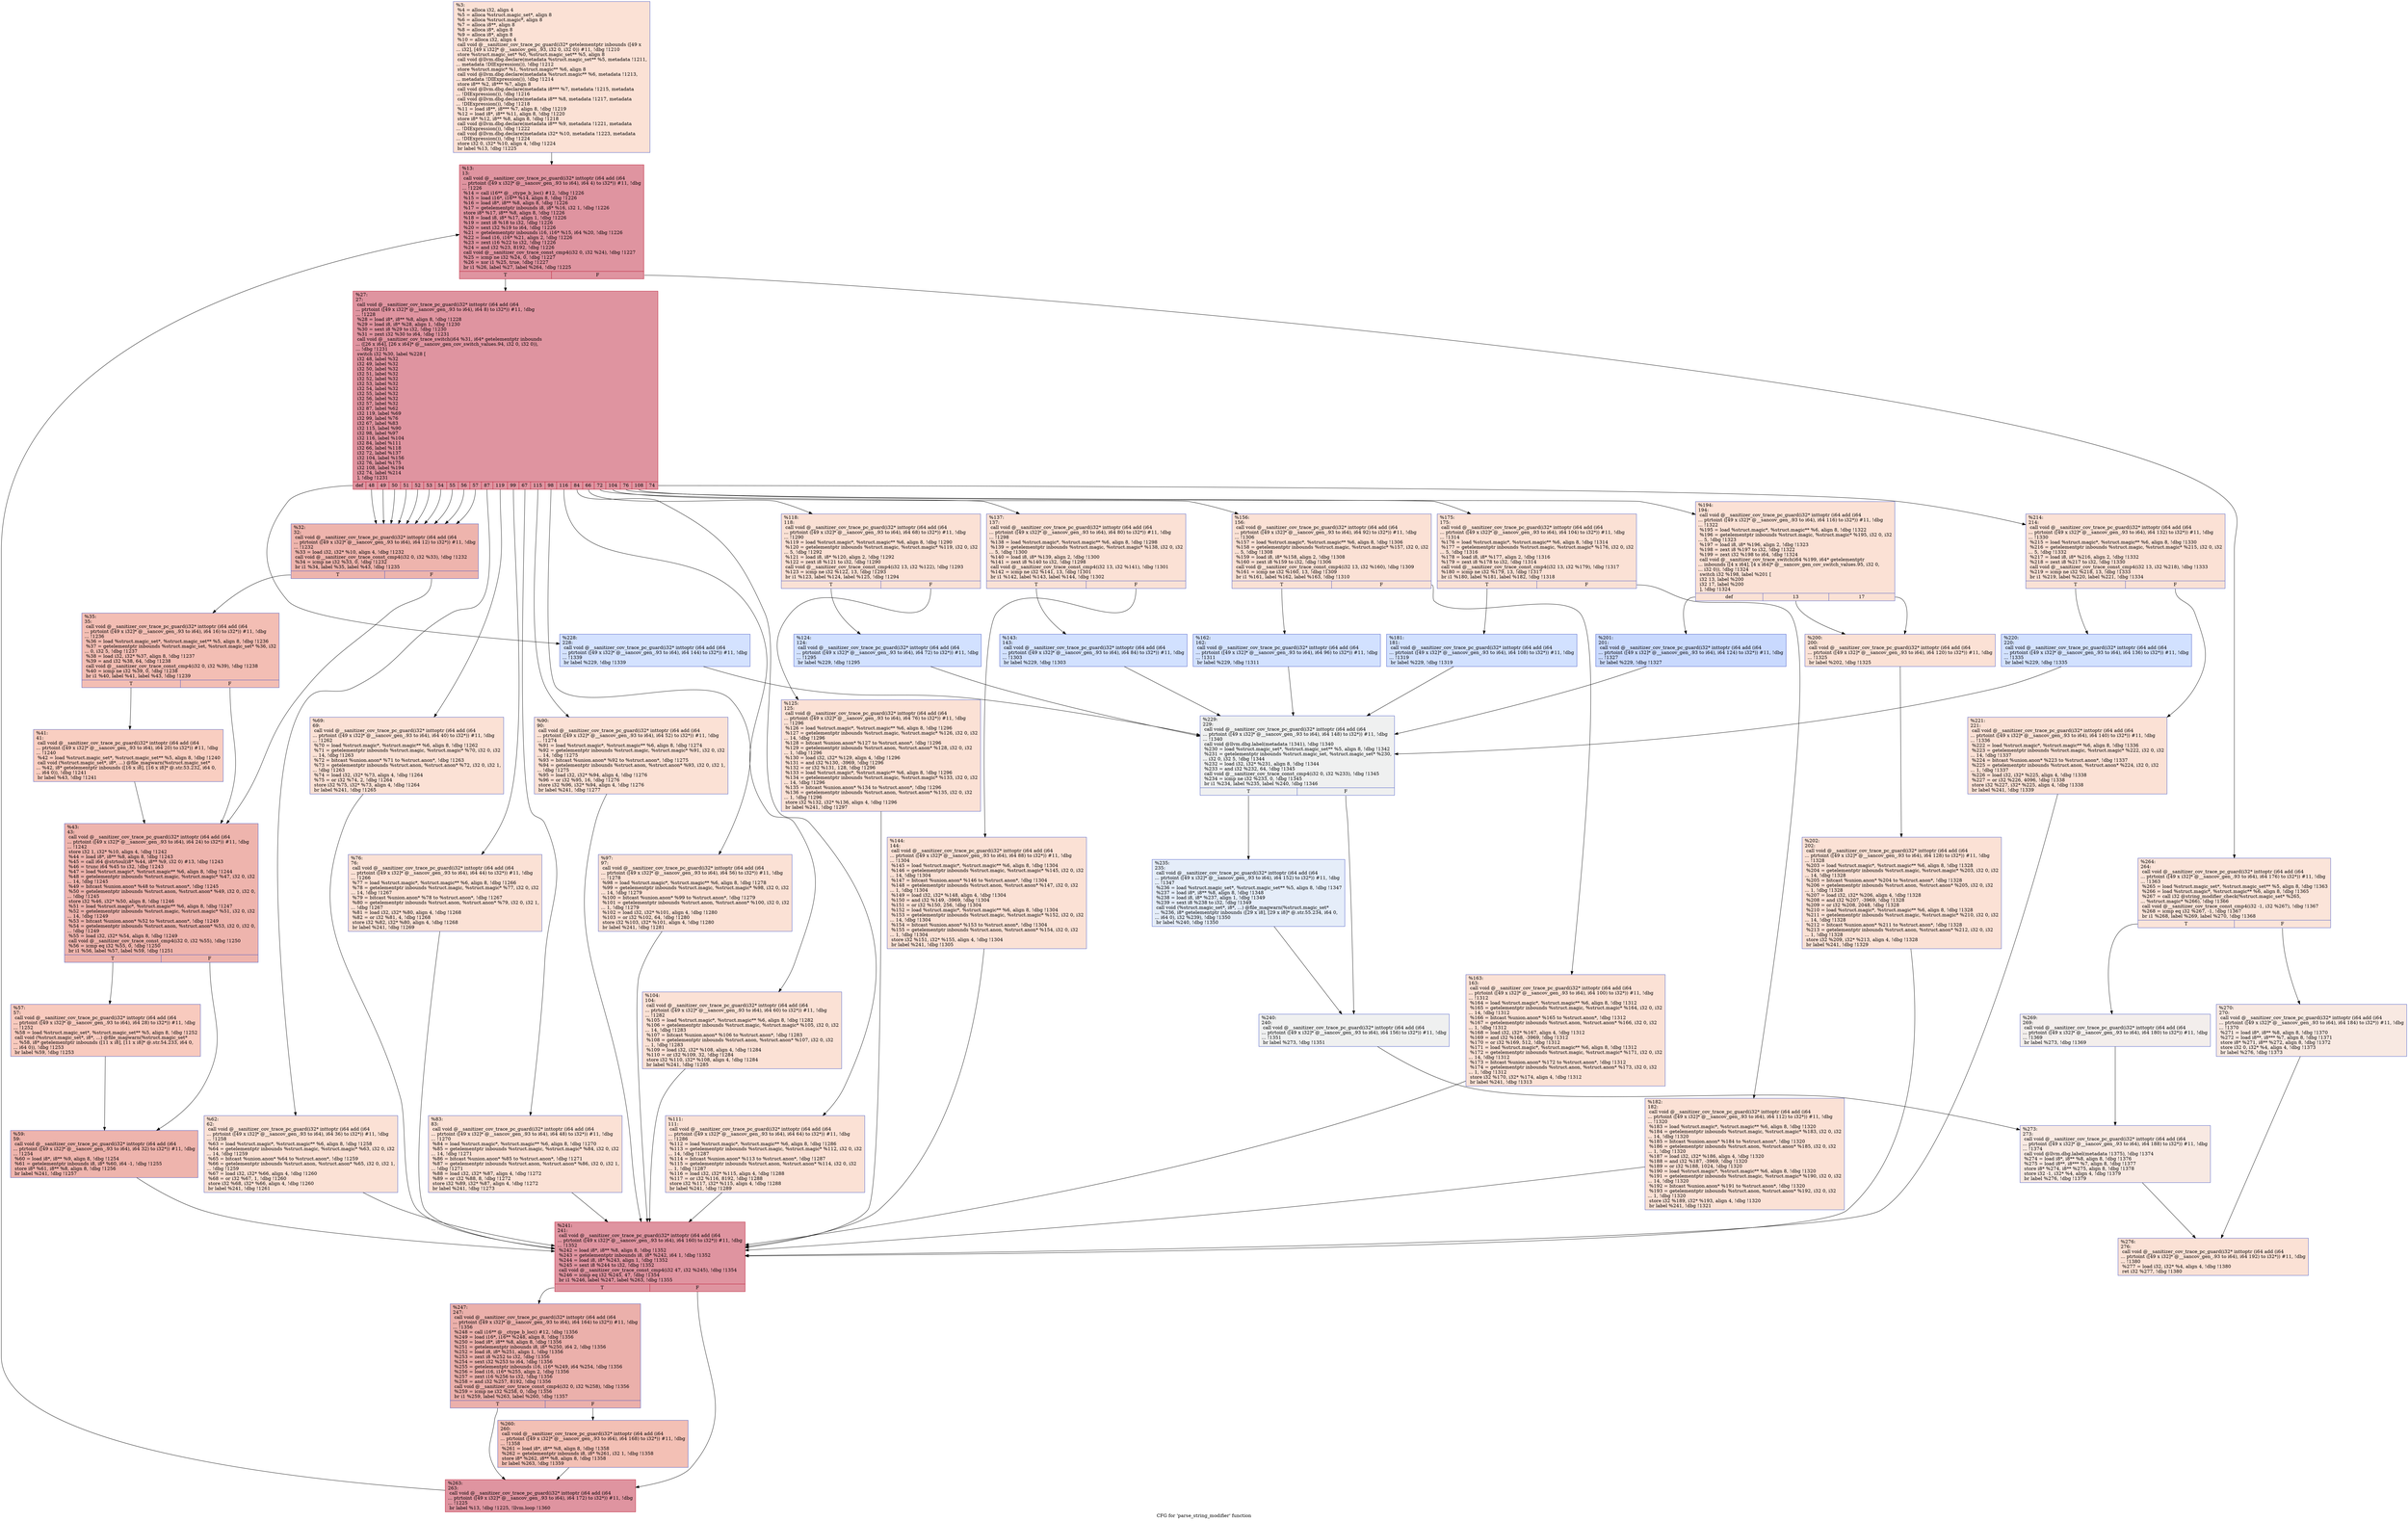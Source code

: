 digraph "CFG for 'parse_string_modifier' function" {
	label="CFG for 'parse_string_modifier' function";

	Node0x559c5c9aae10 [shape=record,color="#3d50c3ff", style=filled, fillcolor="#f7bca170",label="{%3:\l  %4 = alloca i32, align 4\l  %5 = alloca %struct.magic_set*, align 8\l  %6 = alloca %struct.magic*, align 8\l  %7 = alloca i8**, align 8\l  %8 = alloca i8*, align 8\l  %9 = alloca i8*, align 8\l  %10 = alloca i32, align 4\l  call void @__sanitizer_cov_trace_pc_guard(i32* getelementptr inbounds ([49 x\l... i32], [49 x i32]* @__sancov_gen_.93, i32 0, i32 0)) #11, !dbg !1210\l  store %struct.magic_set* %0, %struct.magic_set** %5, align 8\l  call void @llvm.dbg.declare(metadata %struct.magic_set** %5, metadata !1211,\l... metadata !DIExpression()), !dbg !1212\l  store %struct.magic* %1, %struct.magic** %6, align 8\l  call void @llvm.dbg.declare(metadata %struct.magic** %6, metadata !1213,\l... metadata !DIExpression()), !dbg !1214\l  store i8** %2, i8*** %7, align 8\l  call void @llvm.dbg.declare(metadata i8*** %7, metadata !1215, metadata\l... !DIExpression()), !dbg !1216\l  call void @llvm.dbg.declare(metadata i8** %8, metadata !1217, metadata\l... !DIExpression()), !dbg !1218\l  %11 = load i8**, i8*** %7, align 8, !dbg !1219\l  %12 = load i8*, i8** %11, align 8, !dbg !1220\l  store i8* %12, i8** %8, align 8, !dbg !1218\l  call void @llvm.dbg.declare(metadata i8** %9, metadata !1221, metadata\l... !DIExpression()), !dbg !1222\l  call void @llvm.dbg.declare(metadata i32* %10, metadata !1223, metadata\l... !DIExpression()), !dbg !1224\l  store i32 0, i32* %10, align 4, !dbg !1224\l  br label %13, !dbg !1225\l}"];
	Node0x559c5c9aae10 -> Node0x559c5c9ab070;
	Node0x559c5c9ab070 [shape=record,color="#b70d28ff", style=filled, fillcolor="#b70d2870",label="{%13:\l13:                                               \l  call void @__sanitizer_cov_trace_pc_guard(i32* inttoptr (i64 add (i64\l... ptrtoint ([49 x i32]* @__sancov_gen_.93 to i64), i64 4) to i32*)) #11, !dbg\l... !1226\l  %14 = call i16** @__ctype_b_loc() #12, !dbg !1226\l  %15 = load i16*, i16** %14, align 8, !dbg !1226\l  %16 = load i8*, i8** %8, align 8, !dbg !1226\l  %17 = getelementptr inbounds i8, i8* %16, i32 1, !dbg !1226\l  store i8* %17, i8** %8, align 8, !dbg !1226\l  %18 = load i8, i8* %17, align 1, !dbg !1226\l  %19 = zext i8 %18 to i32, !dbg !1226\l  %20 = sext i32 %19 to i64, !dbg !1226\l  %21 = getelementptr inbounds i16, i16* %15, i64 %20, !dbg !1226\l  %22 = load i16, i16* %21, align 2, !dbg !1226\l  %23 = zext i16 %22 to i32, !dbg !1226\l  %24 = and i32 %23, 8192, !dbg !1226\l  call void @__sanitizer_cov_trace_const_cmp4(i32 0, i32 %24), !dbg !1227\l  %25 = icmp ne i32 %24, 0, !dbg !1227\l  %26 = xor i1 %25, true, !dbg !1227\l  br i1 %26, label %27, label %264, !dbg !1225\l|{<s0>T|<s1>F}}"];
	Node0x559c5c9ab070:s0 -> Node0x559c5c9ab0c0;
	Node0x559c5c9ab070:s1 -> Node0x559c5c9abde0;
	Node0x559c5c9ab0c0 [shape=record,color="#b70d28ff", style=filled, fillcolor="#b70d2870",label="{%27:\l27:                                               \l  call void @__sanitizer_cov_trace_pc_guard(i32* inttoptr (i64 add (i64\l... ptrtoint ([49 x i32]* @__sancov_gen_.93 to i64), i64 8) to i32*)) #11, !dbg\l... !1228\l  %28 = load i8*, i8** %8, align 8, !dbg !1228\l  %29 = load i8, i8* %28, align 1, !dbg !1230\l  %30 = sext i8 %29 to i32, !dbg !1230\l  %31 = zext i32 %30 to i64, !dbg !1231\l  call void @__sanitizer_cov_trace_switch(i64 %31, i64* getelementptr inbounds\l... ([26 x i64], [26 x i64]* @__sancov_gen_cov_switch_values.94, i32 0, i32 0)),\l... !dbg !1231\l  switch i32 %30, label %228 [\l    i32 48, label %32\l    i32 49, label %32\l    i32 50, label %32\l    i32 51, label %32\l    i32 52, label %32\l    i32 53, label %32\l    i32 54, label %32\l    i32 55, label %32\l    i32 56, label %32\l    i32 57, label %32\l    i32 87, label %62\l    i32 119, label %69\l    i32 99, label %76\l    i32 67, label %83\l    i32 115, label %90\l    i32 98, label %97\l    i32 116, label %104\l    i32 84, label %111\l    i32 66, label %118\l    i32 72, label %137\l    i32 104, label %156\l    i32 76, label %175\l    i32 108, label %194\l    i32 74, label %214\l  ], !dbg !1231\l|{<s0>def|<s1>48|<s2>49|<s3>50|<s4>51|<s5>52|<s6>53|<s7>54|<s8>55|<s9>56|<s10>57|<s11>87|<s12>119|<s13>99|<s14>67|<s15>115|<s16>98|<s17>116|<s18>84|<s19>66|<s20>72|<s21>104|<s22>76|<s23>108|<s24>74}}"];
	Node0x559c5c9ab0c0:s0 -> Node0x559c5c9abb60;
	Node0x559c5c9ab0c0:s1 -> Node0x559c5c9ab110;
	Node0x559c5c9ab0c0:s2 -> Node0x559c5c9ab110;
	Node0x559c5c9ab0c0:s3 -> Node0x559c5c9ab110;
	Node0x559c5c9ab0c0:s4 -> Node0x559c5c9ab110;
	Node0x559c5c9ab0c0:s5 -> Node0x559c5c9ab110;
	Node0x559c5c9ab0c0:s6 -> Node0x559c5c9ab110;
	Node0x559c5c9ab0c0:s7 -> Node0x559c5c9ab110;
	Node0x559c5c9ab0c0:s8 -> Node0x559c5c9ab110;
	Node0x559c5c9ab0c0:s9 -> Node0x559c5c9ab110;
	Node0x559c5c9ab0c0:s10 -> Node0x559c5c9ab110;
	Node0x559c5c9ab0c0:s11 -> Node0x559c5c9ab2f0;
	Node0x559c5c9ab0c0:s12 -> Node0x559c5c9ab340;
	Node0x559c5c9ab0c0:s13 -> Node0x559c5c9ab390;
	Node0x559c5c9ab0c0:s14 -> Node0x559c5c9ab3e0;
	Node0x559c5c9ab0c0:s15 -> Node0x559c5c9ab430;
	Node0x559c5c9ab0c0:s16 -> Node0x559c5c9ab480;
	Node0x559c5c9ab0c0:s17 -> Node0x559c5c9ab4d0;
	Node0x559c5c9ab0c0:s18 -> Node0x559c5c9ab520;
	Node0x559c5c9ab0c0:s19 -> Node0x559c5c9ab570;
	Node0x559c5c9ab0c0:s20 -> Node0x559c5c9ab660;
	Node0x559c5c9ab0c0:s21 -> Node0x559c5c9ab750;
	Node0x559c5c9ab0c0:s22 -> Node0x559c5c9ab840;
	Node0x559c5c9ab0c0:s23 -> Node0x559c5c9ab930;
	Node0x559c5c9ab0c0:s24 -> Node0x559c5c9aba70;
	Node0x559c5c9ab110 [shape=record,color="#3d50c3ff", style=filled, fillcolor="#d8564670",label="{%32:\l32:                                               \l  call void @__sanitizer_cov_trace_pc_guard(i32* inttoptr (i64 add (i64\l... ptrtoint ([49 x i32]* @__sancov_gen_.93 to i64), i64 12) to i32*)) #11, !dbg\l... !1232\l  %33 = load i32, i32* %10, align 4, !dbg !1232\l  call void @__sanitizer_cov_trace_const_cmp4(i32 0, i32 %33), !dbg !1232\l  %34 = icmp ne i32 %33, 0, !dbg !1232\l  br i1 %34, label %35, label %43, !dbg !1235\l|{<s0>T|<s1>F}}"];
	Node0x559c5c9ab110:s0 -> Node0x559c5c9ab160;
	Node0x559c5c9ab110:s1 -> Node0x559c5c9ab200;
	Node0x559c5c9ab160 [shape=record,color="#3d50c3ff", style=filled, fillcolor="#e36c5570",label="{%35:\l35:                                               \l  call void @__sanitizer_cov_trace_pc_guard(i32* inttoptr (i64 add (i64\l... ptrtoint ([49 x i32]* @__sancov_gen_.93 to i64), i64 16) to i32*)) #11, !dbg\l... !1236\l  %36 = load %struct.magic_set*, %struct.magic_set** %5, align 8, !dbg !1236\l  %37 = getelementptr inbounds %struct.magic_set, %struct.magic_set* %36, i32\l... 0, i32 5, !dbg !1237\l  %38 = load i32, i32* %37, align 8, !dbg !1237\l  %39 = and i32 %38, 64, !dbg !1238\l  call void @__sanitizer_cov_trace_const_cmp4(i32 0, i32 %39), !dbg !1238\l  %40 = icmp ne i32 %39, 0, !dbg !1238\l  br i1 %40, label %41, label %43, !dbg !1239\l|{<s0>T|<s1>F}}"];
	Node0x559c5c9ab160:s0 -> Node0x559c5c9ab1b0;
	Node0x559c5c9ab160:s1 -> Node0x559c5c9ab200;
	Node0x559c5c9ab1b0 [shape=record,color="#3d50c3ff", style=filled, fillcolor="#f2907270",label="{%41:\l41:                                               \l  call void @__sanitizer_cov_trace_pc_guard(i32* inttoptr (i64 add (i64\l... ptrtoint ([49 x i32]* @__sancov_gen_.93 to i64), i64 20) to i32*)) #11, !dbg\l... !1240\l  %42 = load %struct.magic_set*, %struct.magic_set** %5, align 8, !dbg !1240\l  call void (%struct.magic_set*, i8*, ...) @file_magwarn(%struct.magic_set*\l... %42, i8* getelementptr inbounds ([16 x i8], [16 x i8]* @.str.53.232, i64 0,\l... i64 0)), !dbg !1241\l  br label %43, !dbg !1241\l}"];
	Node0x559c5c9ab1b0 -> Node0x559c5c9ab200;
	Node0x559c5c9ab200 [shape=record,color="#3d50c3ff", style=filled, fillcolor="#d8564670",label="{%43:\l43:                                               \l  call void @__sanitizer_cov_trace_pc_guard(i32* inttoptr (i64 add (i64\l... ptrtoint ([49 x i32]* @__sancov_gen_.93 to i64), i64 24) to i32*)) #11, !dbg\l... !1242\l  store i32 1, i32* %10, align 4, !dbg !1242\l  %44 = load i8*, i8** %8, align 8, !dbg !1243\l  %45 = call i64 @strtoul(i8* %44, i8** %9, i32 0) #13, !dbg !1243\l  %46 = trunc i64 %45 to i32, !dbg !1243\l  %47 = load %struct.magic*, %struct.magic** %6, align 8, !dbg !1244\l  %48 = getelementptr inbounds %struct.magic, %struct.magic* %47, i32 0, i32\l... 14, !dbg !1245\l  %49 = bitcast %union.anon* %48 to %struct.anon*, !dbg !1245\l  %50 = getelementptr inbounds %struct.anon, %struct.anon* %49, i32 0, i32 0,\l... !dbg !1245\l  store i32 %46, i32* %50, align 8, !dbg !1246\l  %51 = load %struct.magic*, %struct.magic** %6, align 8, !dbg !1247\l  %52 = getelementptr inbounds %struct.magic, %struct.magic* %51, i32 0, i32\l... 14, !dbg !1249\l  %53 = bitcast %union.anon* %52 to %struct.anon*, !dbg !1249\l  %54 = getelementptr inbounds %struct.anon, %struct.anon* %53, i32 0, i32 0,\l... !dbg !1249\l  %55 = load i32, i32* %54, align 8, !dbg !1249\l  call void @__sanitizer_cov_trace_const_cmp4(i32 0, i32 %55), !dbg !1250\l  %56 = icmp eq i32 %55, 0, !dbg !1250\l  br i1 %56, label %57, label %59, !dbg !1251\l|{<s0>T|<s1>F}}"];
	Node0x559c5c9ab200:s0 -> Node0x559c5c9ab250;
	Node0x559c5c9ab200:s1 -> Node0x559c5c9ab2a0;
	Node0x559c5c9ab250 [shape=record,color="#3d50c3ff", style=filled, fillcolor="#ef886b70",label="{%57:\l57:                                               \l  call void @__sanitizer_cov_trace_pc_guard(i32* inttoptr (i64 add (i64\l... ptrtoint ([49 x i32]* @__sancov_gen_.93 to i64), i64 28) to i32*)) #11, !dbg\l... !1252\l  %58 = load %struct.magic_set*, %struct.magic_set** %5, align 8, !dbg !1252\l  call void (%struct.magic_set*, i8*, ...) @file_magwarn(%struct.magic_set*\l... %58, i8* getelementptr inbounds ([11 x i8], [11 x i8]* @.str.54.233, i64 0,\l... i64 0)), !dbg !1253\l  br label %59, !dbg !1253\l}"];
	Node0x559c5c9ab250 -> Node0x559c5c9ab2a0;
	Node0x559c5c9ab2a0 [shape=record,color="#3d50c3ff", style=filled, fillcolor="#d8564670",label="{%59:\l59:                                               \l  call void @__sanitizer_cov_trace_pc_guard(i32* inttoptr (i64 add (i64\l... ptrtoint ([49 x i32]* @__sancov_gen_.93 to i64), i64 32) to i32*)) #11, !dbg\l... !1254\l  %60 = load i8*, i8** %9, align 8, !dbg !1254\l  %61 = getelementptr inbounds i8, i8* %60, i64 -1, !dbg !1255\l  store i8* %61, i8** %8, align 8, !dbg !1256\l  br label %241, !dbg !1257\l}"];
	Node0x559c5c9ab2a0 -> Node0x559c5c9abca0;
	Node0x559c5c9ab2f0 [shape=record,color="#3d50c3ff", style=filled, fillcolor="#f7bca170",label="{%62:\l62:                                               \l  call void @__sanitizer_cov_trace_pc_guard(i32* inttoptr (i64 add (i64\l... ptrtoint ([49 x i32]* @__sancov_gen_.93 to i64), i64 36) to i32*)) #11, !dbg\l... !1258\l  %63 = load %struct.magic*, %struct.magic** %6, align 8, !dbg !1258\l  %64 = getelementptr inbounds %struct.magic, %struct.magic* %63, i32 0, i32\l... 14, !dbg !1259\l  %65 = bitcast %union.anon* %64 to %struct.anon*, !dbg !1259\l  %66 = getelementptr inbounds %struct.anon, %struct.anon* %65, i32 0, i32 1,\l... !dbg !1259\l  %67 = load i32, i32* %66, align 4, !dbg !1260\l  %68 = or i32 %67, 1, !dbg !1260\l  store i32 %68, i32* %66, align 4, !dbg !1260\l  br label %241, !dbg !1261\l}"];
	Node0x559c5c9ab2f0 -> Node0x559c5c9abca0;
	Node0x559c5c9ab340 [shape=record,color="#3d50c3ff", style=filled, fillcolor="#f7bca170",label="{%69:\l69:                                               \l  call void @__sanitizer_cov_trace_pc_guard(i32* inttoptr (i64 add (i64\l... ptrtoint ([49 x i32]* @__sancov_gen_.93 to i64), i64 40) to i32*)) #11, !dbg\l... !1262\l  %70 = load %struct.magic*, %struct.magic** %6, align 8, !dbg !1262\l  %71 = getelementptr inbounds %struct.magic, %struct.magic* %70, i32 0, i32\l... 14, !dbg !1263\l  %72 = bitcast %union.anon* %71 to %struct.anon*, !dbg !1263\l  %73 = getelementptr inbounds %struct.anon, %struct.anon* %72, i32 0, i32 1,\l... !dbg !1263\l  %74 = load i32, i32* %73, align 4, !dbg !1264\l  %75 = or i32 %74, 2, !dbg !1264\l  store i32 %75, i32* %73, align 4, !dbg !1264\l  br label %241, !dbg !1265\l}"];
	Node0x559c5c9ab340 -> Node0x559c5c9abca0;
	Node0x559c5c9ab390 [shape=record,color="#3d50c3ff", style=filled, fillcolor="#f7bca170",label="{%76:\l76:                                               \l  call void @__sanitizer_cov_trace_pc_guard(i32* inttoptr (i64 add (i64\l... ptrtoint ([49 x i32]* @__sancov_gen_.93 to i64), i64 44) to i32*)) #11, !dbg\l... !1266\l  %77 = load %struct.magic*, %struct.magic** %6, align 8, !dbg !1266\l  %78 = getelementptr inbounds %struct.magic, %struct.magic* %77, i32 0, i32\l... 14, !dbg !1267\l  %79 = bitcast %union.anon* %78 to %struct.anon*, !dbg !1267\l  %80 = getelementptr inbounds %struct.anon, %struct.anon* %79, i32 0, i32 1,\l... !dbg !1267\l  %81 = load i32, i32* %80, align 4, !dbg !1268\l  %82 = or i32 %81, 4, !dbg !1268\l  store i32 %82, i32* %80, align 4, !dbg !1268\l  br label %241, !dbg !1269\l}"];
	Node0x559c5c9ab390 -> Node0x559c5c9abca0;
	Node0x559c5c9ab3e0 [shape=record,color="#3d50c3ff", style=filled, fillcolor="#f7bca170",label="{%83:\l83:                                               \l  call void @__sanitizer_cov_trace_pc_guard(i32* inttoptr (i64 add (i64\l... ptrtoint ([49 x i32]* @__sancov_gen_.93 to i64), i64 48) to i32*)) #11, !dbg\l... !1270\l  %84 = load %struct.magic*, %struct.magic** %6, align 8, !dbg !1270\l  %85 = getelementptr inbounds %struct.magic, %struct.magic* %84, i32 0, i32\l... 14, !dbg !1271\l  %86 = bitcast %union.anon* %85 to %struct.anon*, !dbg !1271\l  %87 = getelementptr inbounds %struct.anon, %struct.anon* %86, i32 0, i32 1,\l... !dbg !1271\l  %88 = load i32, i32* %87, align 4, !dbg !1272\l  %89 = or i32 %88, 8, !dbg !1272\l  store i32 %89, i32* %87, align 4, !dbg !1272\l  br label %241, !dbg !1273\l}"];
	Node0x559c5c9ab3e0 -> Node0x559c5c9abca0;
	Node0x559c5c9ab430 [shape=record,color="#3d50c3ff", style=filled, fillcolor="#f7bca170",label="{%90:\l90:                                               \l  call void @__sanitizer_cov_trace_pc_guard(i32* inttoptr (i64 add (i64\l... ptrtoint ([49 x i32]* @__sancov_gen_.93 to i64), i64 52) to i32*)) #11, !dbg\l... !1274\l  %91 = load %struct.magic*, %struct.magic** %6, align 8, !dbg !1274\l  %92 = getelementptr inbounds %struct.magic, %struct.magic* %91, i32 0, i32\l... 14, !dbg !1275\l  %93 = bitcast %union.anon* %92 to %struct.anon*, !dbg !1275\l  %94 = getelementptr inbounds %struct.anon, %struct.anon* %93, i32 0, i32 1,\l... !dbg !1275\l  %95 = load i32, i32* %94, align 4, !dbg !1276\l  %96 = or i32 %95, 16, !dbg !1276\l  store i32 %96, i32* %94, align 4, !dbg !1276\l  br label %241, !dbg !1277\l}"];
	Node0x559c5c9ab430 -> Node0x559c5c9abca0;
	Node0x559c5c9ab480 [shape=record,color="#3d50c3ff", style=filled, fillcolor="#f7bca170",label="{%97:\l97:                                               \l  call void @__sanitizer_cov_trace_pc_guard(i32* inttoptr (i64 add (i64\l... ptrtoint ([49 x i32]* @__sancov_gen_.93 to i64), i64 56) to i32*)) #11, !dbg\l... !1278\l  %98 = load %struct.magic*, %struct.magic** %6, align 8, !dbg !1278\l  %99 = getelementptr inbounds %struct.magic, %struct.magic* %98, i32 0, i32\l... 14, !dbg !1279\l  %100 = bitcast %union.anon* %99 to %struct.anon*, !dbg !1279\l  %101 = getelementptr inbounds %struct.anon, %struct.anon* %100, i32 0, i32\l... 1, !dbg !1279\l  %102 = load i32, i32* %101, align 4, !dbg !1280\l  %103 = or i32 %102, 64, !dbg !1280\l  store i32 %103, i32* %101, align 4, !dbg !1280\l  br label %241, !dbg !1281\l}"];
	Node0x559c5c9ab480 -> Node0x559c5c9abca0;
	Node0x559c5c9ab4d0 [shape=record,color="#3d50c3ff", style=filled, fillcolor="#f7bca170",label="{%104:\l104:                                              \l  call void @__sanitizer_cov_trace_pc_guard(i32* inttoptr (i64 add (i64\l... ptrtoint ([49 x i32]* @__sancov_gen_.93 to i64), i64 60) to i32*)) #11, !dbg\l... !1282\l  %105 = load %struct.magic*, %struct.magic** %6, align 8, !dbg !1282\l  %106 = getelementptr inbounds %struct.magic, %struct.magic* %105, i32 0, i32\l... 14, !dbg !1283\l  %107 = bitcast %union.anon* %106 to %struct.anon*, !dbg !1283\l  %108 = getelementptr inbounds %struct.anon, %struct.anon* %107, i32 0, i32\l... 1, !dbg !1283\l  %109 = load i32, i32* %108, align 4, !dbg !1284\l  %110 = or i32 %109, 32, !dbg !1284\l  store i32 %110, i32* %108, align 4, !dbg !1284\l  br label %241, !dbg !1285\l}"];
	Node0x559c5c9ab4d0 -> Node0x559c5c9abca0;
	Node0x559c5c9ab520 [shape=record,color="#3d50c3ff", style=filled, fillcolor="#f7bca170",label="{%111:\l111:                                              \l  call void @__sanitizer_cov_trace_pc_guard(i32* inttoptr (i64 add (i64\l... ptrtoint ([49 x i32]* @__sancov_gen_.93 to i64), i64 64) to i32*)) #11, !dbg\l... !1286\l  %112 = load %struct.magic*, %struct.magic** %6, align 8, !dbg !1286\l  %113 = getelementptr inbounds %struct.magic, %struct.magic* %112, i32 0, i32\l... 14, !dbg !1287\l  %114 = bitcast %union.anon* %113 to %struct.anon*, !dbg !1287\l  %115 = getelementptr inbounds %struct.anon, %struct.anon* %114, i32 0, i32\l... 1, !dbg !1287\l  %116 = load i32, i32* %115, align 4, !dbg !1288\l  %117 = or i32 %116, 8192, !dbg !1288\l  store i32 %117, i32* %115, align 4, !dbg !1288\l  br label %241, !dbg !1289\l}"];
	Node0x559c5c9ab520 -> Node0x559c5c9abca0;
	Node0x559c5c9ab570 [shape=record,color="#3d50c3ff", style=filled, fillcolor="#f7bca170",label="{%118:\l118:                                              \l  call void @__sanitizer_cov_trace_pc_guard(i32* inttoptr (i64 add (i64\l... ptrtoint ([49 x i32]* @__sancov_gen_.93 to i64), i64 68) to i32*)) #11, !dbg\l... !1290\l  %119 = load %struct.magic*, %struct.magic** %6, align 8, !dbg !1290\l  %120 = getelementptr inbounds %struct.magic, %struct.magic* %119, i32 0, i32\l... 5, !dbg !1292\l  %121 = load i8, i8* %120, align 2, !dbg !1292\l  %122 = zext i8 %121 to i32, !dbg !1290\l  call void @__sanitizer_cov_trace_const_cmp4(i32 13, i32 %122), !dbg !1293\l  %123 = icmp ne i32 %122, 13, !dbg !1293\l  br i1 %123, label %124, label %125, !dbg !1294\l|{<s0>T|<s1>F}}"];
	Node0x559c5c9ab570:s0 -> Node0x559c5c9ab5c0;
	Node0x559c5c9ab570:s1 -> Node0x559c5c9ab610;
	Node0x559c5c9ab5c0 [shape=record,color="#3d50c3ff", style=filled, fillcolor="#9abbff70",label="{%124:\l124:                                              \l  call void @__sanitizer_cov_trace_pc_guard(i32* inttoptr (i64 add (i64\l... ptrtoint ([49 x i32]* @__sancov_gen_.93 to i64), i64 72) to i32*)) #11, !dbg\l... !1295\l  br label %229, !dbg !1295\l}"];
	Node0x559c5c9ab5c0 -> Node0x559c5c9abbb0;
	Node0x559c5c9ab610 [shape=record,color="#3d50c3ff", style=filled, fillcolor="#f7bca170",label="{%125:\l125:                                              \l  call void @__sanitizer_cov_trace_pc_guard(i32* inttoptr (i64 add (i64\l... ptrtoint ([49 x i32]* @__sancov_gen_.93 to i64), i64 76) to i32*)) #11, !dbg\l... !1296\l  %126 = load %struct.magic*, %struct.magic** %6, align 8, !dbg !1296\l  %127 = getelementptr inbounds %struct.magic, %struct.magic* %126, i32 0, i32\l... 14, !dbg !1296\l  %128 = bitcast %union.anon* %127 to %struct.anon*, !dbg !1296\l  %129 = getelementptr inbounds %struct.anon, %struct.anon* %128, i32 0, i32\l... 1, !dbg !1296\l  %130 = load i32, i32* %129, align 4, !dbg !1296\l  %131 = and i32 %130, -3969, !dbg !1296\l  %132 = or i32 %131, 128, !dbg !1296\l  %133 = load %struct.magic*, %struct.magic** %6, align 8, !dbg !1296\l  %134 = getelementptr inbounds %struct.magic, %struct.magic* %133, i32 0, i32\l... 14, !dbg !1296\l  %135 = bitcast %union.anon* %134 to %struct.anon*, !dbg !1296\l  %136 = getelementptr inbounds %struct.anon, %struct.anon* %135, i32 0, i32\l... 1, !dbg !1296\l  store i32 %132, i32* %136, align 4, !dbg !1296\l  br label %241, !dbg !1297\l}"];
	Node0x559c5c9ab610 -> Node0x559c5c9abca0;
	Node0x559c5c9ab660 [shape=record,color="#3d50c3ff", style=filled, fillcolor="#f7bca170",label="{%137:\l137:                                              \l  call void @__sanitizer_cov_trace_pc_guard(i32* inttoptr (i64 add (i64\l... ptrtoint ([49 x i32]* @__sancov_gen_.93 to i64), i64 80) to i32*)) #11, !dbg\l... !1298\l  %138 = load %struct.magic*, %struct.magic** %6, align 8, !dbg !1298\l  %139 = getelementptr inbounds %struct.magic, %struct.magic* %138, i32 0, i32\l... 5, !dbg !1300\l  %140 = load i8, i8* %139, align 2, !dbg !1300\l  %141 = zext i8 %140 to i32, !dbg !1298\l  call void @__sanitizer_cov_trace_const_cmp4(i32 13, i32 %141), !dbg !1301\l  %142 = icmp ne i32 %141, 13, !dbg !1301\l  br i1 %142, label %143, label %144, !dbg !1302\l|{<s0>T|<s1>F}}"];
	Node0x559c5c9ab660:s0 -> Node0x559c5c9ab6b0;
	Node0x559c5c9ab660:s1 -> Node0x559c5c9ab700;
	Node0x559c5c9ab6b0 [shape=record,color="#3d50c3ff", style=filled, fillcolor="#9abbff70",label="{%143:\l143:                                              \l  call void @__sanitizer_cov_trace_pc_guard(i32* inttoptr (i64 add (i64\l... ptrtoint ([49 x i32]* @__sancov_gen_.93 to i64), i64 84) to i32*)) #11, !dbg\l... !1303\l  br label %229, !dbg !1303\l}"];
	Node0x559c5c9ab6b0 -> Node0x559c5c9abbb0;
	Node0x559c5c9ab700 [shape=record,color="#3d50c3ff", style=filled, fillcolor="#f7bca170",label="{%144:\l144:                                              \l  call void @__sanitizer_cov_trace_pc_guard(i32* inttoptr (i64 add (i64\l... ptrtoint ([49 x i32]* @__sancov_gen_.93 to i64), i64 88) to i32*)) #11, !dbg\l... !1304\l  %145 = load %struct.magic*, %struct.magic** %6, align 8, !dbg !1304\l  %146 = getelementptr inbounds %struct.magic, %struct.magic* %145, i32 0, i32\l... 14, !dbg !1304\l  %147 = bitcast %union.anon* %146 to %struct.anon*, !dbg !1304\l  %148 = getelementptr inbounds %struct.anon, %struct.anon* %147, i32 0, i32\l... 1, !dbg !1304\l  %149 = load i32, i32* %148, align 4, !dbg !1304\l  %150 = and i32 %149, -3969, !dbg !1304\l  %151 = or i32 %150, 256, !dbg !1304\l  %152 = load %struct.magic*, %struct.magic** %6, align 8, !dbg !1304\l  %153 = getelementptr inbounds %struct.magic, %struct.magic* %152, i32 0, i32\l... 14, !dbg !1304\l  %154 = bitcast %union.anon* %153 to %struct.anon*, !dbg !1304\l  %155 = getelementptr inbounds %struct.anon, %struct.anon* %154, i32 0, i32\l... 1, !dbg !1304\l  store i32 %151, i32* %155, align 4, !dbg !1304\l  br label %241, !dbg !1305\l}"];
	Node0x559c5c9ab700 -> Node0x559c5c9abca0;
	Node0x559c5c9ab750 [shape=record,color="#3d50c3ff", style=filled, fillcolor="#f7bca170",label="{%156:\l156:                                              \l  call void @__sanitizer_cov_trace_pc_guard(i32* inttoptr (i64 add (i64\l... ptrtoint ([49 x i32]* @__sancov_gen_.93 to i64), i64 92) to i32*)) #11, !dbg\l... !1306\l  %157 = load %struct.magic*, %struct.magic** %6, align 8, !dbg !1306\l  %158 = getelementptr inbounds %struct.magic, %struct.magic* %157, i32 0, i32\l... 5, !dbg !1308\l  %159 = load i8, i8* %158, align 2, !dbg !1308\l  %160 = zext i8 %159 to i32, !dbg !1306\l  call void @__sanitizer_cov_trace_const_cmp4(i32 13, i32 %160), !dbg !1309\l  %161 = icmp ne i32 %160, 13, !dbg !1309\l  br i1 %161, label %162, label %163, !dbg !1310\l|{<s0>T|<s1>F}}"];
	Node0x559c5c9ab750:s0 -> Node0x559c5c9ab7a0;
	Node0x559c5c9ab750:s1 -> Node0x559c5c9ab7f0;
	Node0x559c5c9ab7a0 [shape=record,color="#3d50c3ff", style=filled, fillcolor="#9abbff70",label="{%162:\l162:                                              \l  call void @__sanitizer_cov_trace_pc_guard(i32* inttoptr (i64 add (i64\l... ptrtoint ([49 x i32]* @__sancov_gen_.93 to i64), i64 96) to i32*)) #11, !dbg\l... !1311\l  br label %229, !dbg !1311\l}"];
	Node0x559c5c9ab7a0 -> Node0x559c5c9abbb0;
	Node0x559c5c9ab7f0 [shape=record,color="#3d50c3ff", style=filled, fillcolor="#f7bca170",label="{%163:\l163:                                              \l  call void @__sanitizer_cov_trace_pc_guard(i32* inttoptr (i64 add (i64\l... ptrtoint ([49 x i32]* @__sancov_gen_.93 to i64), i64 100) to i32*)) #11, !dbg\l... !1312\l  %164 = load %struct.magic*, %struct.magic** %6, align 8, !dbg !1312\l  %165 = getelementptr inbounds %struct.magic, %struct.magic* %164, i32 0, i32\l... 14, !dbg !1312\l  %166 = bitcast %union.anon* %165 to %struct.anon*, !dbg !1312\l  %167 = getelementptr inbounds %struct.anon, %struct.anon* %166, i32 0, i32\l... 1, !dbg !1312\l  %168 = load i32, i32* %167, align 4, !dbg !1312\l  %169 = and i32 %168, -3969, !dbg !1312\l  %170 = or i32 %169, 512, !dbg !1312\l  %171 = load %struct.magic*, %struct.magic** %6, align 8, !dbg !1312\l  %172 = getelementptr inbounds %struct.magic, %struct.magic* %171, i32 0, i32\l... 14, !dbg !1312\l  %173 = bitcast %union.anon* %172 to %struct.anon*, !dbg !1312\l  %174 = getelementptr inbounds %struct.anon, %struct.anon* %173, i32 0, i32\l... 1, !dbg !1312\l  store i32 %170, i32* %174, align 4, !dbg !1312\l  br label %241, !dbg !1313\l}"];
	Node0x559c5c9ab7f0 -> Node0x559c5c9abca0;
	Node0x559c5c9ab840 [shape=record,color="#3d50c3ff", style=filled, fillcolor="#f7bca170",label="{%175:\l175:                                              \l  call void @__sanitizer_cov_trace_pc_guard(i32* inttoptr (i64 add (i64\l... ptrtoint ([49 x i32]* @__sancov_gen_.93 to i64), i64 104) to i32*)) #11, !dbg\l... !1314\l  %176 = load %struct.magic*, %struct.magic** %6, align 8, !dbg !1314\l  %177 = getelementptr inbounds %struct.magic, %struct.magic* %176, i32 0, i32\l... 5, !dbg !1316\l  %178 = load i8, i8* %177, align 2, !dbg !1316\l  %179 = zext i8 %178 to i32, !dbg !1314\l  call void @__sanitizer_cov_trace_const_cmp4(i32 13, i32 %179), !dbg !1317\l  %180 = icmp ne i32 %179, 13, !dbg !1317\l  br i1 %180, label %181, label %182, !dbg !1318\l|{<s0>T|<s1>F}}"];
	Node0x559c5c9ab840:s0 -> Node0x559c5c9ab890;
	Node0x559c5c9ab840:s1 -> Node0x559c5c9ab8e0;
	Node0x559c5c9ab890 [shape=record,color="#3d50c3ff", style=filled, fillcolor="#9abbff70",label="{%181:\l181:                                              \l  call void @__sanitizer_cov_trace_pc_guard(i32* inttoptr (i64 add (i64\l... ptrtoint ([49 x i32]* @__sancov_gen_.93 to i64), i64 108) to i32*)) #11, !dbg\l... !1319\l  br label %229, !dbg !1319\l}"];
	Node0x559c5c9ab890 -> Node0x559c5c9abbb0;
	Node0x559c5c9ab8e0 [shape=record,color="#3d50c3ff", style=filled, fillcolor="#f7bca170",label="{%182:\l182:                                              \l  call void @__sanitizer_cov_trace_pc_guard(i32* inttoptr (i64 add (i64\l... ptrtoint ([49 x i32]* @__sancov_gen_.93 to i64), i64 112) to i32*)) #11, !dbg\l... !1320\l  %183 = load %struct.magic*, %struct.magic** %6, align 8, !dbg !1320\l  %184 = getelementptr inbounds %struct.magic, %struct.magic* %183, i32 0, i32\l... 14, !dbg !1320\l  %185 = bitcast %union.anon* %184 to %struct.anon*, !dbg !1320\l  %186 = getelementptr inbounds %struct.anon, %struct.anon* %185, i32 0, i32\l... 1, !dbg !1320\l  %187 = load i32, i32* %186, align 4, !dbg !1320\l  %188 = and i32 %187, -3969, !dbg !1320\l  %189 = or i32 %188, 1024, !dbg !1320\l  %190 = load %struct.magic*, %struct.magic** %6, align 8, !dbg !1320\l  %191 = getelementptr inbounds %struct.magic, %struct.magic* %190, i32 0, i32\l... 14, !dbg !1320\l  %192 = bitcast %union.anon* %191 to %struct.anon*, !dbg !1320\l  %193 = getelementptr inbounds %struct.anon, %struct.anon* %192, i32 0, i32\l... 1, !dbg !1320\l  store i32 %189, i32* %193, align 4, !dbg !1320\l  br label %241, !dbg !1321\l}"];
	Node0x559c5c9ab8e0 -> Node0x559c5c9abca0;
	Node0x559c5c9ab930 [shape=record,color="#3d50c3ff", style=filled, fillcolor="#f7bca170",label="{%194:\l194:                                              \l  call void @__sanitizer_cov_trace_pc_guard(i32* inttoptr (i64 add (i64\l... ptrtoint ([49 x i32]* @__sancov_gen_.93 to i64), i64 116) to i32*)) #11, !dbg\l... !1322\l  %195 = load %struct.magic*, %struct.magic** %6, align 8, !dbg !1322\l  %196 = getelementptr inbounds %struct.magic, %struct.magic* %195, i32 0, i32\l... 5, !dbg !1323\l  %197 = load i8, i8* %196, align 2, !dbg !1323\l  %198 = zext i8 %197 to i32, !dbg !1322\l  %199 = zext i32 %198 to i64, !dbg !1324\l  call void @__sanitizer_cov_trace_switch(i64 %199, i64* getelementptr\l... inbounds ([4 x i64], [4 x i64]* @__sancov_gen_cov_switch_values.95, i32 0,\l... i32 0)), !dbg !1324\l  switch i32 %198, label %201 [\l    i32 13, label %200\l    i32 17, label %200\l  ], !dbg !1324\l|{<s0>def|<s1>13|<s2>17}}"];
	Node0x559c5c9ab930:s0 -> Node0x559c5c9ab9d0;
	Node0x559c5c9ab930:s1 -> Node0x559c5c9ab980;
	Node0x559c5c9ab930:s2 -> Node0x559c5c9ab980;
	Node0x559c5c9ab980 [shape=record,color="#3d50c3ff", style=filled, fillcolor="#f7bca170",label="{%200:\l200:                                              \l  call void @__sanitizer_cov_trace_pc_guard(i32* inttoptr (i64 add (i64\l... ptrtoint ([49 x i32]* @__sancov_gen_.93 to i64), i64 120) to i32*)) #11, !dbg\l... !1325\l  br label %202, !dbg !1325\l}"];
	Node0x559c5c9ab980 -> Node0x559c5c9aba20;
	Node0x559c5c9ab9d0 [shape=record,color="#3d50c3ff", style=filled, fillcolor="#85a8fc70",label="{%201:\l201:                                              \l  call void @__sanitizer_cov_trace_pc_guard(i32* inttoptr (i64 add (i64\l... ptrtoint ([49 x i32]* @__sancov_gen_.93 to i64), i64 124) to i32*)) #11, !dbg\l... !1327\l  br label %229, !dbg !1327\l}"];
	Node0x559c5c9ab9d0 -> Node0x559c5c9abbb0;
	Node0x559c5c9aba20 [shape=record,color="#3d50c3ff", style=filled, fillcolor="#f7bca170",label="{%202:\l202:                                              \l  call void @__sanitizer_cov_trace_pc_guard(i32* inttoptr (i64 add (i64\l... ptrtoint ([49 x i32]* @__sancov_gen_.93 to i64), i64 128) to i32*)) #11, !dbg\l... !1328\l  %203 = load %struct.magic*, %struct.magic** %6, align 8, !dbg !1328\l  %204 = getelementptr inbounds %struct.magic, %struct.magic* %203, i32 0, i32\l... 14, !dbg !1328\l  %205 = bitcast %union.anon* %204 to %struct.anon*, !dbg !1328\l  %206 = getelementptr inbounds %struct.anon, %struct.anon* %205, i32 0, i32\l... 1, !dbg !1328\l  %207 = load i32, i32* %206, align 4, !dbg !1328\l  %208 = and i32 %207, -3969, !dbg !1328\l  %209 = or i32 %208, 2048, !dbg !1328\l  %210 = load %struct.magic*, %struct.magic** %6, align 8, !dbg !1328\l  %211 = getelementptr inbounds %struct.magic, %struct.magic* %210, i32 0, i32\l... 14, !dbg !1328\l  %212 = bitcast %union.anon* %211 to %struct.anon*, !dbg !1328\l  %213 = getelementptr inbounds %struct.anon, %struct.anon* %212, i32 0, i32\l... 1, !dbg !1328\l  store i32 %209, i32* %213, align 4, !dbg !1328\l  br label %241, !dbg !1329\l}"];
	Node0x559c5c9aba20 -> Node0x559c5c9abca0;
	Node0x559c5c9aba70 [shape=record,color="#3d50c3ff", style=filled, fillcolor="#f7bca170",label="{%214:\l214:                                              \l  call void @__sanitizer_cov_trace_pc_guard(i32* inttoptr (i64 add (i64\l... ptrtoint ([49 x i32]* @__sancov_gen_.93 to i64), i64 132) to i32*)) #11, !dbg\l... !1330\l  %215 = load %struct.magic*, %struct.magic** %6, align 8, !dbg !1330\l  %216 = getelementptr inbounds %struct.magic, %struct.magic* %215, i32 0, i32\l... 5, !dbg !1332\l  %217 = load i8, i8* %216, align 2, !dbg !1332\l  %218 = zext i8 %217 to i32, !dbg !1330\l  call void @__sanitizer_cov_trace_const_cmp4(i32 13, i32 %218), !dbg !1333\l  %219 = icmp ne i32 %218, 13, !dbg !1333\l  br i1 %219, label %220, label %221, !dbg !1334\l|{<s0>T|<s1>F}}"];
	Node0x559c5c9aba70:s0 -> Node0x559c5c9abac0;
	Node0x559c5c9aba70:s1 -> Node0x559c5c9abb10;
	Node0x559c5c9abac0 [shape=record,color="#3d50c3ff", style=filled, fillcolor="#9abbff70",label="{%220:\l220:                                              \l  call void @__sanitizer_cov_trace_pc_guard(i32* inttoptr (i64 add (i64\l... ptrtoint ([49 x i32]* @__sancov_gen_.93 to i64), i64 136) to i32*)) #11, !dbg\l... !1335\l  br label %229, !dbg !1335\l}"];
	Node0x559c5c9abac0 -> Node0x559c5c9abbb0;
	Node0x559c5c9abb10 [shape=record,color="#3d50c3ff", style=filled, fillcolor="#f7bca170",label="{%221:\l221:                                              \l  call void @__sanitizer_cov_trace_pc_guard(i32* inttoptr (i64 add (i64\l... ptrtoint ([49 x i32]* @__sancov_gen_.93 to i64), i64 140) to i32*)) #11, !dbg\l... !1336\l  %222 = load %struct.magic*, %struct.magic** %6, align 8, !dbg !1336\l  %223 = getelementptr inbounds %struct.magic, %struct.magic* %222, i32 0, i32\l... 14, !dbg !1337\l  %224 = bitcast %union.anon* %223 to %struct.anon*, !dbg !1337\l  %225 = getelementptr inbounds %struct.anon, %struct.anon* %224, i32 0, i32\l... 1, !dbg !1337\l  %226 = load i32, i32* %225, align 4, !dbg !1338\l  %227 = or i32 %226, 4096, !dbg !1338\l  store i32 %227, i32* %225, align 4, !dbg !1338\l  br label %241, !dbg !1339\l}"];
	Node0x559c5c9abb10 -> Node0x559c5c9abca0;
	Node0x559c5c9abb60 [shape=record,color="#3d50c3ff", style=filled, fillcolor="#9ebeff70",label="{%228:\l228:                                              \l  call void @__sanitizer_cov_trace_pc_guard(i32* inttoptr (i64 add (i64\l... ptrtoint ([49 x i32]* @__sancov_gen_.93 to i64), i64 144) to i32*)) #11, !dbg\l... !1339\l  br label %229, !dbg !1339\l}"];
	Node0x559c5c9abb60 -> Node0x559c5c9abbb0;
	Node0x559c5c9abbb0 [shape=record,color="#3d50c3ff", style=filled, fillcolor="#dbdcde70",label="{%229:\l229:                                              \l  call void @__sanitizer_cov_trace_pc_guard(i32* inttoptr (i64 add (i64\l... ptrtoint ([49 x i32]* @__sancov_gen_.93 to i64), i64 148) to i32*)) #11, !dbg\l... !1340\l  call void @llvm.dbg.label(metadata !1341), !dbg !1340\l  %230 = load %struct.magic_set*, %struct.magic_set** %5, align 8, !dbg !1342\l  %231 = getelementptr inbounds %struct.magic_set, %struct.magic_set* %230,\l... i32 0, i32 5, !dbg !1344\l  %232 = load i32, i32* %231, align 8, !dbg !1344\l  %233 = and i32 %232, 64, !dbg !1345\l  call void @__sanitizer_cov_trace_const_cmp4(i32 0, i32 %233), !dbg !1345\l  %234 = icmp ne i32 %233, 0, !dbg !1345\l  br i1 %234, label %235, label %240, !dbg !1346\l|{<s0>T|<s1>F}}"];
	Node0x559c5c9abbb0:s0 -> Node0x559c5c9abc00;
	Node0x559c5c9abbb0:s1 -> Node0x559c5c9abc50;
	Node0x559c5c9abc00 [shape=record,color="#3d50c3ff", style=filled, fillcolor="#c5d6f270",label="{%235:\l235:                                              \l  call void @__sanitizer_cov_trace_pc_guard(i32* inttoptr (i64 add (i64\l... ptrtoint ([49 x i32]* @__sancov_gen_.93 to i64), i64 152) to i32*)) #11, !dbg\l... !1347\l  %236 = load %struct.magic_set*, %struct.magic_set** %5, align 8, !dbg !1347\l  %237 = load i8*, i8** %8, align 8, !dbg !1348\l  %238 = load i8, i8* %237, align 1, !dbg !1349\l  %239 = sext i8 %238 to i32, !dbg !1349\l  call void (%struct.magic_set*, i8*, ...) @file_magwarn(%struct.magic_set*\l... %236, i8* getelementptr inbounds ([29 x i8], [29 x i8]* @.str.55.234, i64 0,\l... i64 0), i32 %239), !dbg !1350\l  br label %240, !dbg !1350\l}"];
	Node0x559c5c9abc00 -> Node0x559c5c9abc50;
	Node0x559c5c9abc50 [shape=record,color="#3d50c3ff", style=filled, fillcolor="#dbdcde70",label="{%240:\l240:                                              \l  call void @__sanitizer_cov_trace_pc_guard(i32* inttoptr (i64 add (i64\l... ptrtoint ([49 x i32]* @__sancov_gen_.93 to i64), i64 156) to i32*)) #11, !dbg\l... !1351\l  br label %273, !dbg !1351\l}"];
	Node0x559c5c9abc50 -> Node0x559c5c9abed0;
	Node0x559c5c9abca0 [shape=record,color="#b70d28ff", style=filled, fillcolor="#b70d2870",label="{%241:\l241:                                              \l  call void @__sanitizer_cov_trace_pc_guard(i32* inttoptr (i64 add (i64\l... ptrtoint ([49 x i32]* @__sancov_gen_.93 to i64), i64 160) to i32*)) #11, !dbg\l... !1352\l  %242 = load i8*, i8** %8, align 8, !dbg !1352\l  %243 = getelementptr inbounds i8, i8* %242, i64 1, !dbg !1352\l  %244 = load i8, i8* %243, align 1, !dbg !1352\l  %245 = sext i8 %244 to i32, !dbg !1352\l  call void @__sanitizer_cov_trace_const_cmp4(i32 47, i32 %245), !dbg !1354\l  %246 = icmp eq i32 %245, 47, !dbg !1354\l  br i1 %246, label %247, label %263, !dbg !1355\l|{<s0>T|<s1>F}}"];
	Node0x559c5c9abca0:s0 -> Node0x559c5c9abcf0;
	Node0x559c5c9abca0:s1 -> Node0x559c5c9abd90;
	Node0x559c5c9abcf0 [shape=record,color="#3d50c3ff", style=filled, fillcolor="#d24b4070",label="{%247:\l247:                                              \l  call void @__sanitizer_cov_trace_pc_guard(i32* inttoptr (i64 add (i64\l... ptrtoint ([49 x i32]* @__sancov_gen_.93 to i64), i64 164) to i32*)) #11, !dbg\l... !1356\l  %248 = call i16** @__ctype_b_loc() #12, !dbg !1356\l  %249 = load i16*, i16** %248, align 8, !dbg !1356\l  %250 = load i8*, i8** %8, align 8, !dbg !1356\l  %251 = getelementptr inbounds i8, i8* %250, i64 2, !dbg !1356\l  %252 = load i8, i8* %251, align 1, !dbg !1356\l  %253 = zext i8 %252 to i32, !dbg !1356\l  %254 = sext i32 %253 to i64, !dbg !1356\l  %255 = getelementptr inbounds i16, i16* %249, i64 %254, !dbg !1356\l  %256 = load i16, i16* %255, align 2, !dbg !1356\l  %257 = zext i16 %256 to i32, !dbg !1356\l  %258 = and i32 %257, 8192, !dbg !1356\l  call void @__sanitizer_cov_trace_const_cmp4(i32 0, i32 %258), !dbg !1356\l  %259 = icmp ne i32 %258, 0, !dbg !1356\l  br i1 %259, label %263, label %260, !dbg !1357\l|{<s0>T|<s1>F}}"];
	Node0x559c5c9abcf0:s0 -> Node0x559c5c9abd90;
	Node0x559c5c9abcf0:s1 -> Node0x559c5c9abd40;
	Node0x559c5c9abd40 [shape=record,color="#3d50c3ff", style=filled, fillcolor="#e5705870",label="{%260:\l260:                                              \l  call void @__sanitizer_cov_trace_pc_guard(i32* inttoptr (i64 add (i64\l... ptrtoint ([49 x i32]* @__sancov_gen_.93 to i64), i64 168) to i32*)) #11, !dbg\l... !1358\l  %261 = load i8*, i8** %8, align 8, !dbg !1358\l  %262 = getelementptr inbounds i8, i8* %261, i32 1, !dbg !1358\l  store i8* %262, i8** %8, align 8, !dbg !1358\l  br label %263, !dbg !1359\l}"];
	Node0x559c5c9abd40 -> Node0x559c5c9abd90;
	Node0x559c5c9abd90 [shape=record,color="#b70d28ff", style=filled, fillcolor="#b70d2870",label="{%263:\l263:                                              \l  call void @__sanitizer_cov_trace_pc_guard(i32* inttoptr (i64 add (i64\l... ptrtoint ([49 x i32]* @__sancov_gen_.93 to i64), i64 172) to i32*)) #11, !dbg\l... !1225\l  br label %13, !dbg !1225, !llvm.loop !1360\l}"];
	Node0x559c5c9abd90 -> Node0x559c5c9ab070;
	Node0x559c5c9abde0 [shape=record,color="#3d50c3ff", style=filled, fillcolor="#f5c1a970",label="{%264:\l264:                                              \l  call void @__sanitizer_cov_trace_pc_guard(i32* inttoptr (i64 add (i64\l... ptrtoint ([49 x i32]* @__sancov_gen_.93 to i64), i64 176) to i32*)) #11, !dbg\l... !1363\l  %265 = load %struct.magic_set*, %struct.magic_set** %5, align 8, !dbg !1363\l  %266 = load %struct.magic*, %struct.magic** %6, align 8, !dbg !1365\l  %267 = call i32 @string_modifier_check(%struct.magic_set* %265,\l... %struct.magic* %266), !dbg !1366\l  call void @__sanitizer_cov_trace_const_cmp4(i32 -1, i32 %267), !dbg !1367\l  %268 = icmp eq i32 %267, -1, !dbg !1367\l  br i1 %268, label %269, label %270, !dbg !1368\l|{<s0>T|<s1>F}}"];
	Node0x559c5c9abde0:s0 -> Node0x559c5c9abe30;
	Node0x559c5c9abde0:s1 -> Node0x559c5c9abe80;
	Node0x559c5c9abe30 [shape=record,color="#3d50c3ff", style=filled, fillcolor="#e3d9d370",label="{%269:\l269:                                              \l  call void @__sanitizer_cov_trace_pc_guard(i32* inttoptr (i64 add (i64\l... ptrtoint ([49 x i32]* @__sancov_gen_.93 to i64), i64 180) to i32*)) #11, !dbg\l... !1369\l  br label %273, !dbg !1369\l}"];
	Node0x559c5c9abe30 -> Node0x559c5c9abed0;
	Node0x559c5c9abe80 [shape=record,color="#3d50c3ff", style=filled, fillcolor="#efcebd70",label="{%270:\l270:                                              \l  call void @__sanitizer_cov_trace_pc_guard(i32* inttoptr (i64 add (i64\l... ptrtoint ([49 x i32]* @__sancov_gen_.93 to i64), i64 184) to i32*)) #11, !dbg\l... !1370\l  %271 = load i8*, i8** %8, align 8, !dbg !1370\l  %272 = load i8**, i8*** %7, align 8, !dbg !1371\l  store i8* %271, i8** %272, align 8, !dbg !1372\l  store i32 0, i32* %4, align 4, !dbg !1373\l  br label %276, !dbg !1373\l}"];
	Node0x559c5c9abe80 -> Node0x559c5c9abf20;
	Node0x559c5c9abed0 [shape=record,color="#3d50c3ff", style=filled, fillcolor="#efcebd70",label="{%273:\l273:                                              \l  call void @__sanitizer_cov_trace_pc_guard(i32* inttoptr (i64 add (i64\l... ptrtoint ([49 x i32]* @__sancov_gen_.93 to i64), i64 188) to i32*)) #11, !dbg\l... !1374\l  call void @llvm.dbg.label(metadata !1375), !dbg !1374\l  %274 = load i8*, i8** %8, align 8, !dbg !1376\l  %275 = load i8**, i8*** %7, align 8, !dbg !1377\l  store i8* %274, i8** %275, align 8, !dbg !1378\l  store i32 -1, i32* %4, align 4, !dbg !1379\l  br label %276, !dbg !1379\l}"];
	Node0x559c5c9abed0 -> Node0x559c5c9abf20;
	Node0x559c5c9abf20 [shape=record,color="#3d50c3ff", style=filled, fillcolor="#f7bca170",label="{%276:\l276:                                              \l  call void @__sanitizer_cov_trace_pc_guard(i32* inttoptr (i64 add (i64\l... ptrtoint ([49 x i32]* @__sancov_gen_.93 to i64), i64 192) to i32*)) #11, !dbg\l... !1380\l  %277 = load i32, i32* %4, align 4, !dbg !1380\l  ret i32 %277, !dbg !1380\l}"];
}
